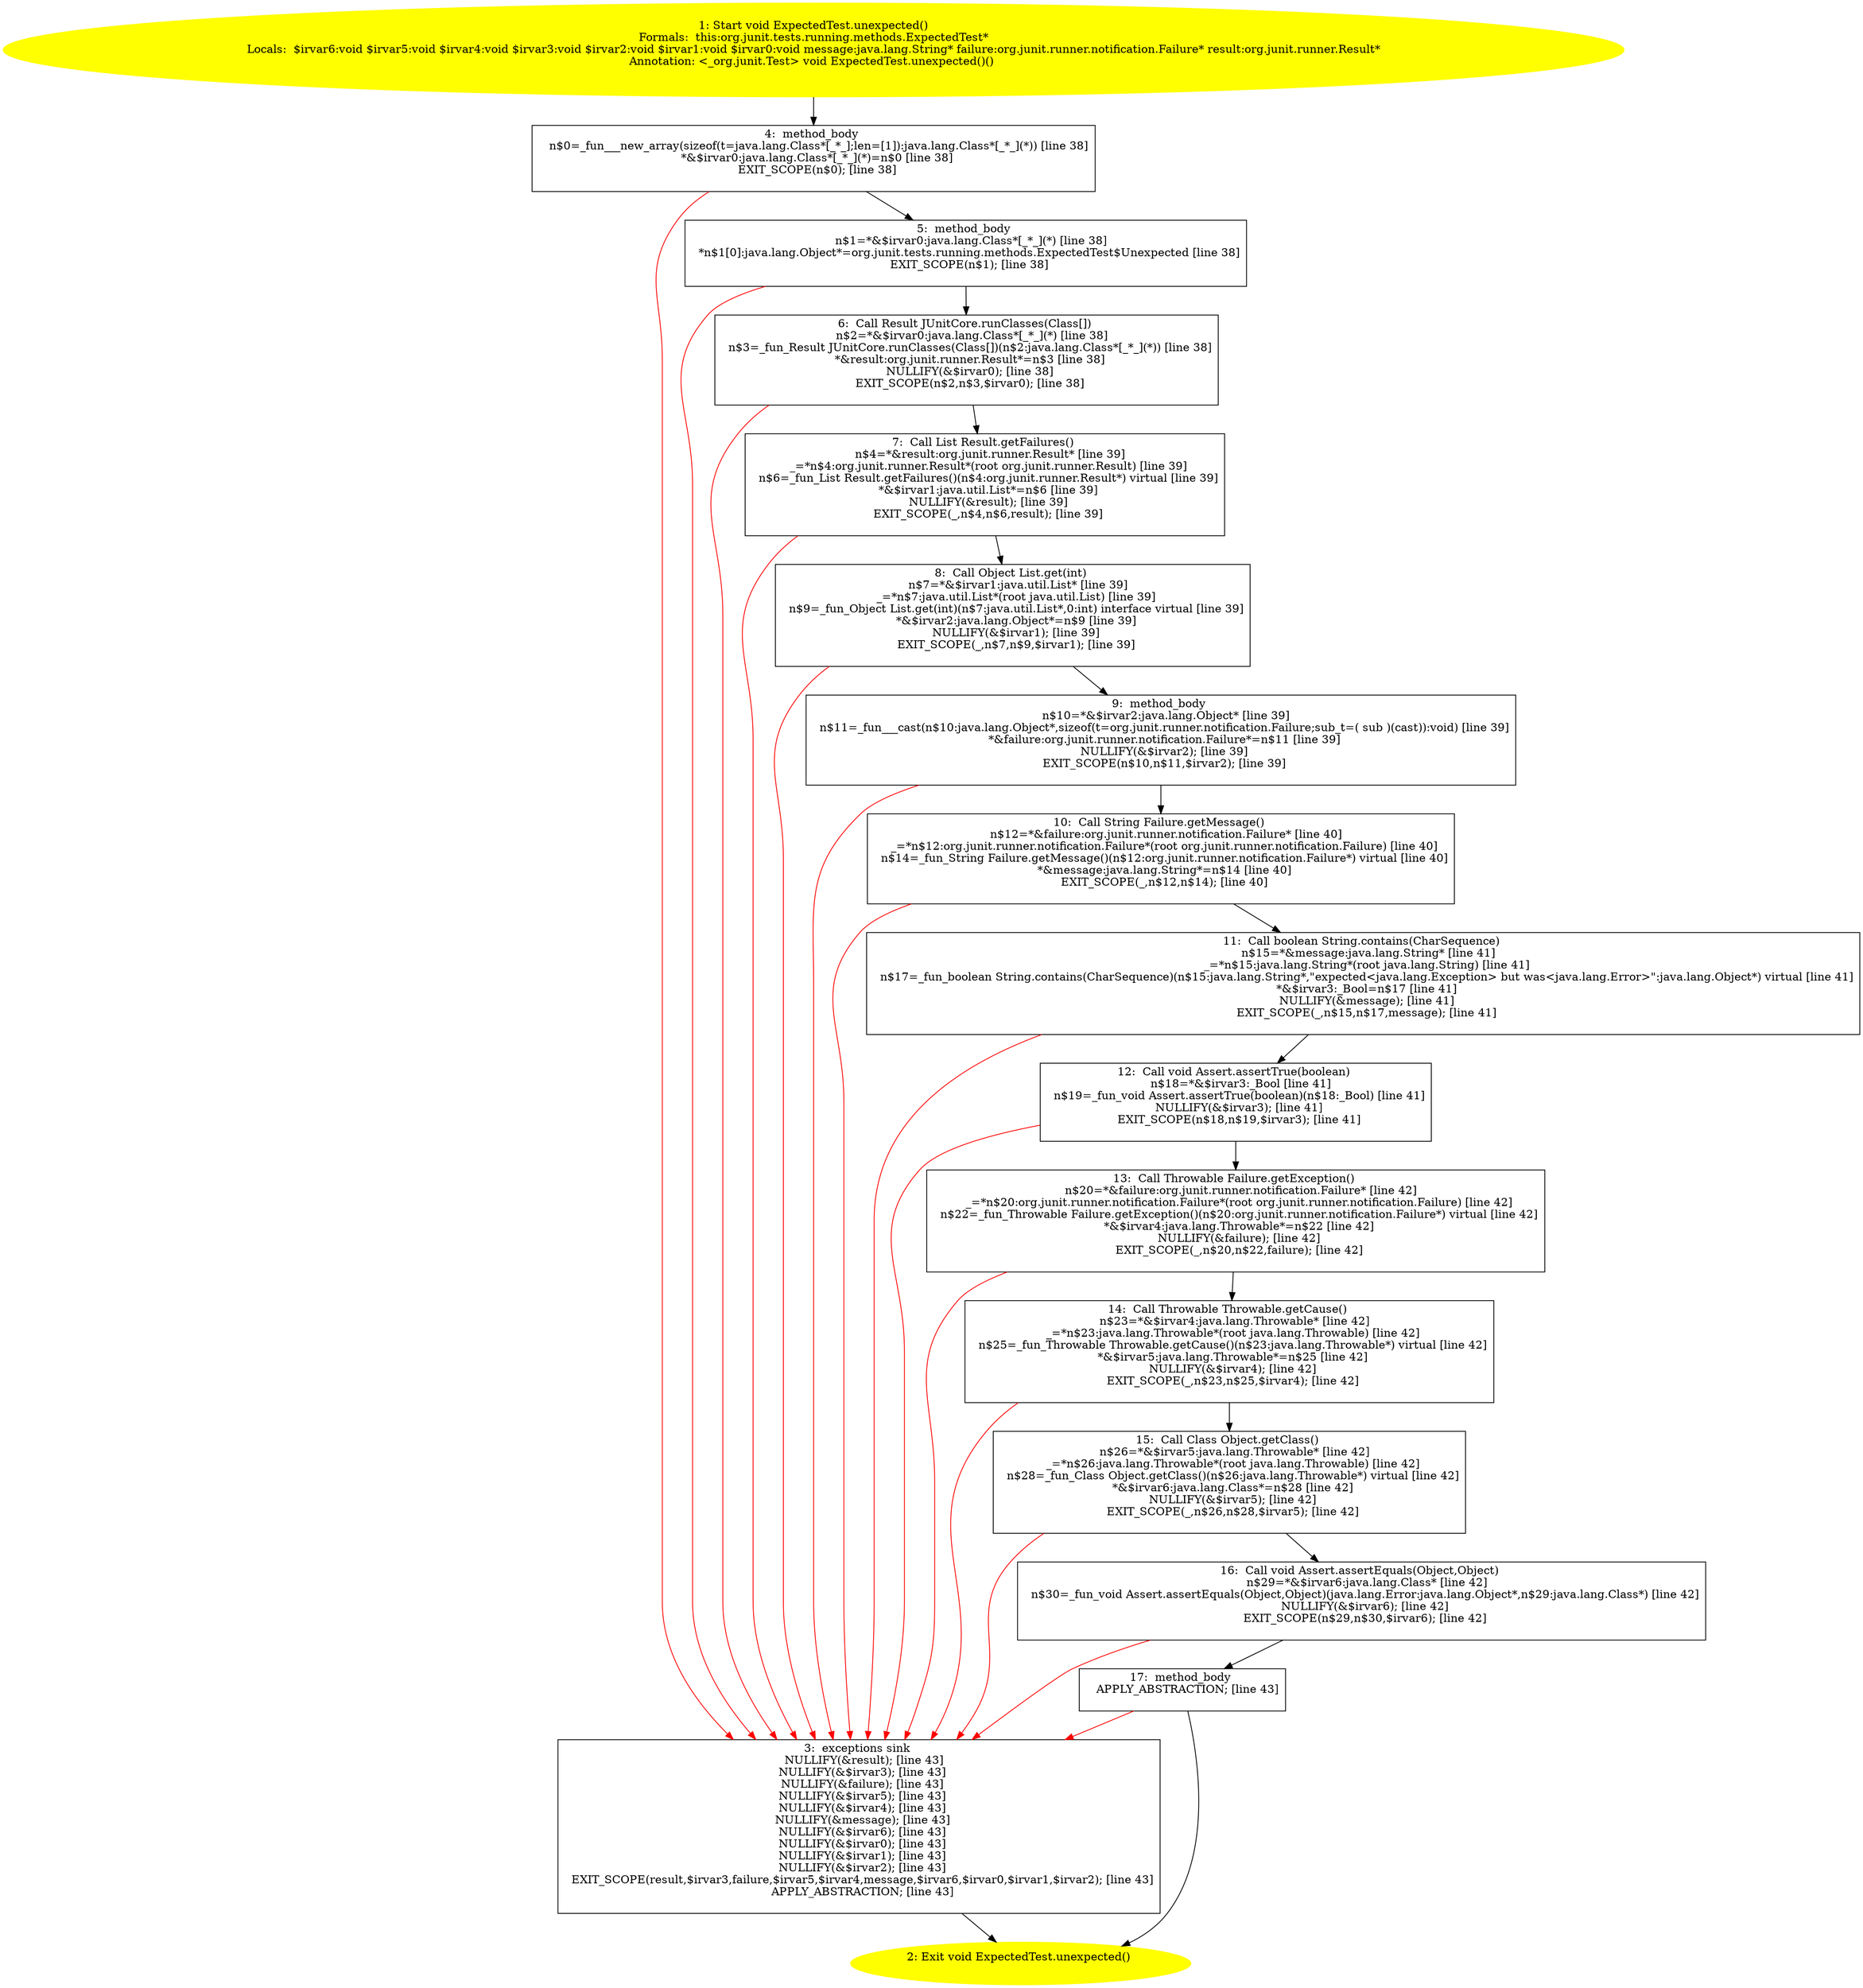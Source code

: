 /* @generated */
digraph cfg {
"org.junit.tests.running.methods.ExpectedTest.unexpected():void.11b1b7b3078a0fc598f099d0735f5b71_1" [label="1: Start void ExpectedTest.unexpected()\nFormals:  this:org.junit.tests.running.methods.ExpectedTest*\nLocals:  $irvar6:void $irvar5:void $irvar4:void $irvar3:void $irvar2:void $irvar1:void $irvar0:void message:java.lang.String* failure:org.junit.runner.notification.Failure* result:org.junit.runner.Result*\nAnnotation: <_org.junit.Test> void ExpectedTest.unexpected()() \n  " color=yellow style=filled]
	

	 "org.junit.tests.running.methods.ExpectedTest.unexpected():void.11b1b7b3078a0fc598f099d0735f5b71_1" -> "org.junit.tests.running.methods.ExpectedTest.unexpected():void.11b1b7b3078a0fc598f099d0735f5b71_4" ;
"org.junit.tests.running.methods.ExpectedTest.unexpected():void.11b1b7b3078a0fc598f099d0735f5b71_2" [label="2: Exit void ExpectedTest.unexpected() \n  " color=yellow style=filled]
	

"org.junit.tests.running.methods.ExpectedTest.unexpected():void.11b1b7b3078a0fc598f099d0735f5b71_3" [label="3:  exceptions sink \n   NULLIFY(&result); [line 43]\n  NULLIFY(&$irvar3); [line 43]\n  NULLIFY(&failure); [line 43]\n  NULLIFY(&$irvar5); [line 43]\n  NULLIFY(&$irvar4); [line 43]\n  NULLIFY(&message); [line 43]\n  NULLIFY(&$irvar6); [line 43]\n  NULLIFY(&$irvar0); [line 43]\n  NULLIFY(&$irvar1); [line 43]\n  NULLIFY(&$irvar2); [line 43]\n  EXIT_SCOPE(result,$irvar3,failure,$irvar5,$irvar4,message,$irvar6,$irvar0,$irvar1,$irvar2); [line 43]\n  APPLY_ABSTRACTION; [line 43]\n " shape="box"]
	

	 "org.junit.tests.running.methods.ExpectedTest.unexpected():void.11b1b7b3078a0fc598f099d0735f5b71_3" -> "org.junit.tests.running.methods.ExpectedTest.unexpected():void.11b1b7b3078a0fc598f099d0735f5b71_2" ;
"org.junit.tests.running.methods.ExpectedTest.unexpected():void.11b1b7b3078a0fc598f099d0735f5b71_4" [label="4:  method_body \n   n$0=_fun___new_array(sizeof(t=java.lang.Class*[_*_];len=[1]):java.lang.Class*[_*_](*)) [line 38]\n  *&$irvar0:java.lang.Class*[_*_](*)=n$0 [line 38]\n  EXIT_SCOPE(n$0); [line 38]\n " shape="box"]
	

	 "org.junit.tests.running.methods.ExpectedTest.unexpected():void.11b1b7b3078a0fc598f099d0735f5b71_4" -> "org.junit.tests.running.methods.ExpectedTest.unexpected():void.11b1b7b3078a0fc598f099d0735f5b71_5" ;
	 "org.junit.tests.running.methods.ExpectedTest.unexpected():void.11b1b7b3078a0fc598f099d0735f5b71_4" -> "org.junit.tests.running.methods.ExpectedTest.unexpected():void.11b1b7b3078a0fc598f099d0735f5b71_3" [color="red" ];
"org.junit.tests.running.methods.ExpectedTest.unexpected():void.11b1b7b3078a0fc598f099d0735f5b71_5" [label="5:  method_body \n   n$1=*&$irvar0:java.lang.Class*[_*_](*) [line 38]\n  *n$1[0]:java.lang.Object*=org.junit.tests.running.methods.ExpectedTest$Unexpected [line 38]\n  EXIT_SCOPE(n$1); [line 38]\n " shape="box"]
	

	 "org.junit.tests.running.methods.ExpectedTest.unexpected():void.11b1b7b3078a0fc598f099d0735f5b71_5" -> "org.junit.tests.running.methods.ExpectedTest.unexpected():void.11b1b7b3078a0fc598f099d0735f5b71_6" ;
	 "org.junit.tests.running.methods.ExpectedTest.unexpected():void.11b1b7b3078a0fc598f099d0735f5b71_5" -> "org.junit.tests.running.methods.ExpectedTest.unexpected():void.11b1b7b3078a0fc598f099d0735f5b71_3" [color="red" ];
"org.junit.tests.running.methods.ExpectedTest.unexpected():void.11b1b7b3078a0fc598f099d0735f5b71_6" [label="6:  Call Result JUnitCore.runClasses(Class[]) \n   n$2=*&$irvar0:java.lang.Class*[_*_](*) [line 38]\n  n$3=_fun_Result JUnitCore.runClasses(Class[])(n$2:java.lang.Class*[_*_](*)) [line 38]\n  *&result:org.junit.runner.Result*=n$3 [line 38]\n  NULLIFY(&$irvar0); [line 38]\n  EXIT_SCOPE(n$2,n$3,$irvar0); [line 38]\n " shape="box"]
	

	 "org.junit.tests.running.methods.ExpectedTest.unexpected():void.11b1b7b3078a0fc598f099d0735f5b71_6" -> "org.junit.tests.running.methods.ExpectedTest.unexpected():void.11b1b7b3078a0fc598f099d0735f5b71_7" ;
	 "org.junit.tests.running.methods.ExpectedTest.unexpected():void.11b1b7b3078a0fc598f099d0735f5b71_6" -> "org.junit.tests.running.methods.ExpectedTest.unexpected():void.11b1b7b3078a0fc598f099d0735f5b71_3" [color="red" ];
"org.junit.tests.running.methods.ExpectedTest.unexpected():void.11b1b7b3078a0fc598f099d0735f5b71_7" [label="7:  Call List Result.getFailures() \n   n$4=*&result:org.junit.runner.Result* [line 39]\n  _=*n$4:org.junit.runner.Result*(root org.junit.runner.Result) [line 39]\n  n$6=_fun_List Result.getFailures()(n$4:org.junit.runner.Result*) virtual [line 39]\n  *&$irvar1:java.util.List*=n$6 [line 39]\n  NULLIFY(&result); [line 39]\n  EXIT_SCOPE(_,n$4,n$6,result); [line 39]\n " shape="box"]
	

	 "org.junit.tests.running.methods.ExpectedTest.unexpected():void.11b1b7b3078a0fc598f099d0735f5b71_7" -> "org.junit.tests.running.methods.ExpectedTest.unexpected():void.11b1b7b3078a0fc598f099d0735f5b71_8" ;
	 "org.junit.tests.running.methods.ExpectedTest.unexpected():void.11b1b7b3078a0fc598f099d0735f5b71_7" -> "org.junit.tests.running.methods.ExpectedTest.unexpected():void.11b1b7b3078a0fc598f099d0735f5b71_3" [color="red" ];
"org.junit.tests.running.methods.ExpectedTest.unexpected():void.11b1b7b3078a0fc598f099d0735f5b71_8" [label="8:  Call Object List.get(int) \n   n$7=*&$irvar1:java.util.List* [line 39]\n  _=*n$7:java.util.List*(root java.util.List) [line 39]\n  n$9=_fun_Object List.get(int)(n$7:java.util.List*,0:int) interface virtual [line 39]\n  *&$irvar2:java.lang.Object*=n$9 [line 39]\n  NULLIFY(&$irvar1); [line 39]\n  EXIT_SCOPE(_,n$7,n$9,$irvar1); [line 39]\n " shape="box"]
	

	 "org.junit.tests.running.methods.ExpectedTest.unexpected():void.11b1b7b3078a0fc598f099d0735f5b71_8" -> "org.junit.tests.running.methods.ExpectedTest.unexpected():void.11b1b7b3078a0fc598f099d0735f5b71_9" ;
	 "org.junit.tests.running.methods.ExpectedTest.unexpected():void.11b1b7b3078a0fc598f099d0735f5b71_8" -> "org.junit.tests.running.methods.ExpectedTest.unexpected():void.11b1b7b3078a0fc598f099d0735f5b71_3" [color="red" ];
"org.junit.tests.running.methods.ExpectedTest.unexpected():void.11b1b7b3078a0fc598f099d0735f5b71_9" [label="9:  method_body \n   n$10=*&$irvar2:java.lang.Object* [line 39]\n  n$11=_fun___cast(n$10:java.lang.Object*,sizeof(t=org.junit.runner.notification.Failure;sub_t=( sub )(cast)):void) [line 39]\n  *&failure:org.junit.runner.notification.Failure*=n$11 [line 39]\n  NULLIFY(&$irvar2); [line 39]\n  EXIT_SCOPE(n$10,n$11,$irvar2); [line 39]\n " shape="box"]
	

	 "org.junit.tests.running.methods.ExpectedTest.unexpected():void.11b1b7b3078a0fc598f099d0735f5b71_9" -> "org.junit.tests.running.methods.ExpectedTest.unexpected():void.11b1b7b3078a0fc598f099d0735f5b71_10" ;
	 "org.junit.tests.running.methods.ExpectedTest.unexpected():void.11b1b7b3078a0fc598f099d0735f5b71_9" -> "org.junit.tests.running.methods.ExpectedTest.unexpected():void.11b1b7b3078a0fc598f099d0735f5b71_3" [color="red" ];
"org.junit.tests.running.methods.ExpectedTest.unexpected():void.11b1b7b3078a0fc598f099d0735f5b71_10" [label="10:  Call String Failure.getMessage() \n   n$12=*&failure:org.junit.runner.notification.Failure* [line 40]\n  _=*n$12:org.junit.runner.notification.Failure*(root org.junit.runner.notification.Failure) [line 40]\n  n$14=_fun_String Failure.getMessage()(n$12:org.junit.runner.notification.Failure*) virtual [line 40]\n  *&message:java.lang.String*=n$14 [line 40]\n  EXIT_SCOPE(_,n$12,n$14); [line 40]\n " shape="box"]
	

	 "org.junit.tests.running.methods.ExpectedTest.unexpected():void.11b1b7b3078a0fc598f099d0735f5b71_10" -> "org.junit.tests.running.methods.ExpectedTest.unexpected():void.11b1b7b3078a0fc598f099d0735f5b71_11" ;
	 "org.junit.tests.running.methods.ExpectedTest.unexpected():void.11b1b7b3078a0fc598f099d0735f5b71_10" -> "org.junit.tests.running.methods.ExpectedTest.unexpected():void.11b1b7b3078a0fc598f099d0735f5b71_3" [color="red" ];
"org.junit.tests.running.methods.ExpectedTest.unexpected():void.11b1b7b3078a0fc598f099d0735f5b71_11" [label="11:  Call boolean String.contains(CharSequence) \n   n$15=*&message:java.lang.String* [line 41]\n  _=*n$15:java.lang.String*(root java.lang.String) [line 41]\n  n$17=_fun_boolean String.contains(CharSequence)(n$15:java.lang.String*,\"expected<java.lang.Exception> but was<java.lang.Error>\":java.lang.Object*) virtual [line 41]\n  *&$irvar3:_Bool=n$17 [line 41]\n  NULLIFY(&message); [line 41]\n  EXIT_SCOPE(_,n$15,n$17,message); [line 41]\n " shape="box"]
	

	 "org.junit.tests.running.methods.ExpectedTest.unexpected():void.11b1b7b3078a0fc598f099d0735f5b71_11" -> "org.junit.tests.running.methods.ExpectedTest.unexpected():void.11b1b7b3078a0fc598f099d0735f5b71_12" ;
	 "org.junit.tests.running.methods.ExpectedTest.unexpected():void.11b1b7b3078a0fc598f099d0735f5b71_11" -> "org.junit.tests.running.methods.ExpectedTest.unexpected():void.11b1b7b3078a0fc598f099d0735f5b71_3" [color="red" ];
"org.junit.tests.running.methods.ExpectedTest.unexpected():void.11b1b7b3078a0fc598f099d0735f5b71_12" [label="12:  Call void Assert.assertTrue(boolean) \n   n$18=*&$irvar3:_Bool [line 41]\n  n$19=_fun_void Assert.assertTrue(boolean)(n$18:_Bool) [line 41]\n  NULLIFY(&$irvar3); [line 41]\n  EXIT_SCOPE(n$18,n$19,$irvar3); [line 41]\n " shape="box"]
	

	 "org.junit.tests.running.methods.ExpectedTest.unexpected():void.11b1b7b3078a0fc598f099d0735f5b71_12" -> "org.junit.tests.running.methods.ExpectedTest.unexpected():void.11b1b7b3078a0fc598f099d0735f5b71_13" ;
	 "org.junit.tests.running.methods.ExpectedTest.unexpected():void.11b1b7b3078a0fc598f099d0735f5b71_12" -> "org.junit.tests.running.methods.ExpectedTest.unexpected():void.11b1b7b3078a0fc598f099d0735f5b71_3" [color="red" ];
"org.junit.tests.running.methods.ExpectedTest.unexpected():void.11b1b7b3078a0fc598f099d0735f5b71_13" [label="13:  Call Throwable Failure.getException() \n   n$20=*&failure:org.junit.runner.notification.Failure* [line 42]\n  _=*n$20:org.junit.runner.notification.Failure*(root org.junit.runner.notification.Failure) [line 42]\n  n$22=_fun_Throwable Failure.getException()(n$20:org.junit.runner.notification.Failure*) virtual [line 42]\n  *&$irvar4:java.lang.Throwable*=n$22 [line 42]\n  NULLIFY(&failure); [line 42]\n  EXIT_SCOPE(_,n$20,n$22,failure); [line 42]\n " shape="box"]
	

	 "org.junit.tests.running.methods.ExpectedTest.unexpected():void.11b1b7b3078a0fc598f099d0735f5b71_13" -> "org.junit.tests.running.methods.ExpectedTest.unexpected():void.11b1b7b3078a0fc598f099d0735f5b71_14" ;
	 "org.junit.tests.running.methods.ExpectedTest.unexpected():void.11b1b7b3078a0fc598f099d0735f5b71_13" -> "org.junit.tests.running.methods.ExpectedTest.unexpected():void.11b1b7b3078a0fc598f099d0735f5b71_3" [color="red" ];
"org.junit.tests.running.methods.ExpectedTest.unexpected():void.11b1b7b3078a0fc598f099d0735f5b71_14" [label="14:  Call Throwable Throwable.getCause() \n   n$23=*&$irvar4:java.lang.Throwable* [line 42]\n  _=*n$23:java.lang.Throwable*(root java.lang.Throwable) [line 42]\n  n$25=_fun_Throwable Throwable.getCause()(n$23:java.lang.Throwable*) virtual [line 42]\n  *&$irvar5:java.lang.Throwable*=n$25 [line 42]\n  NULLIFY(&$irvar4); [line 42]\n  EXIT_SCOPE(_,n$23,n$25,$irvar4); [line 42]\n " shape="box"]
	

	 "org.junit.tests.running.methods.ExpectedTest.unexpected():void.11b1b7b3078a0fc598f099d0735f5b71_14" -> "org.junit.tests.running.methods.ExpectedTest.unexpected():void.11b1b7b3078a0fc598f099d0735f5b71_15" ;
	 "org.junit.tests.running.methods.ExpectedTest.unexpected():void.11b1b7b3078a0fc598f099d0735f5b71_14" -> "org.junit.tests.running.methods.ExpectedTest.unexpected():void.11b1b7b3078a0fc598f099d0735f5b71_3" [color="red" ];
"org.junit.tests.running.methods.ExpectedTest.unexpected():void.11b1b7b3078a0fc598f099d0735f5b71_15" [label="15:  Call Class Object.getClass() \n   n$26=*&$irvar5:java.lang.Throwable* [line 42]\n  _=*n$26:java.lang.Throwable*(root java.lang.Throwable) [line 42]\n  n$28=_fun_Class Object.getClass()(n$26:java.lang.Throwable*) virtual [line 42]\n  *&$irvar6:java.lang.Class*=n$28 [line 42]\n  NULLIFY(&$irvar5); [line 42]\n  EXIT_SCOPE(_,n$26,n$28,$irvar5); [line 42]\n " shape="box"]
	

	 "org.junit.tests.running.methods.ExpectedTest.unexpected():void.11b1b7b3078a0fc598f099d0735f5b71_15" -> "org.junit.tests.running.methods.ExpectedTest.unexpected():void.11b1b7b3078a0fc598f099d0735f5b71_16" ;
	 "org.junit.tests.running.methods.ExpectedTest.unexpected():void.11b1b7b3078a0fc598f099d0735f5b71_15" -> "org.junit.tests.running.methods.ExpectedTest.unexpected():void.11b1b7b3078a0fc598f099d0735f5b71_3" [color="red" ];
"org.junit.tests.running.methods.ExpectedTest.unexpected():void.11b1b7b3078a0fc598f099d0735f5b71_16" [label="16:  Call void Assert.assertEquals(Object,Object) \n   n$29=*&$irvar6:java.lang.Class* [line 42]\n  n$30=_fun_void Assert.assertEquals(Object,Object)(java.lang.Error:java.lang.Object*,n$29:java.lang.Class*) [line 42]\n  NULLIFY(&$irvar6); [line 42]\n  EXIT_SCOPE(n$29,n$30,$irvar6); [line 42]\n " shape="box"]
	

	 "org.junit.tests.running.methods.ExpectedTest.unexpected():void.11b1b7b3078a0fc598f099d0735f5b71_16" -> "org.junit.tests.running.methods.ExpectedTest.unexpected():void.11b1b7b3078a0fc598f099d0735f5b71_17" ;
	 "org.junit.tests.running.methods.ExpectedTest.unexpected():void.11b1b7b3078a0fc598f099d0735f5b71_16" -> "org.junit.tests.running.methods.ExpectedTest.unexpected():void.11b1b7b3078a0fc598f099d0735f5b71_3" [color="red" ];
"org.junit.tests.running.methods.ExpectedTest.unexpected():void.11b1b7b3078a0fc598f099d0735f5b71_17" [label="17:  method_body \n   APPLY_ABSTRACTION; [line 43]\n " shape="box"]
	

	 "org.junit.tests.running.methods.ExpectedTest.unexpected():void.11b1b7b3078a0fc598f099d0735f5b71_17" -> "org.junit.tests.running.methods.ExpectedTest.unexpected():void.11b1b7b3078a0fc598f099d0735f5b71_2" ;
	 "org.junit.tests.running.methods.ExpectedTest.unexpected():void.11b1b7b3078a0fc598f099d0735f5b71_17" -> "org.junit.tests.running.methods.ExpectedTest.unexpected():void.11b1b7b3078a0fc598f099d0735f5b71_3" [color="red" ];
}
